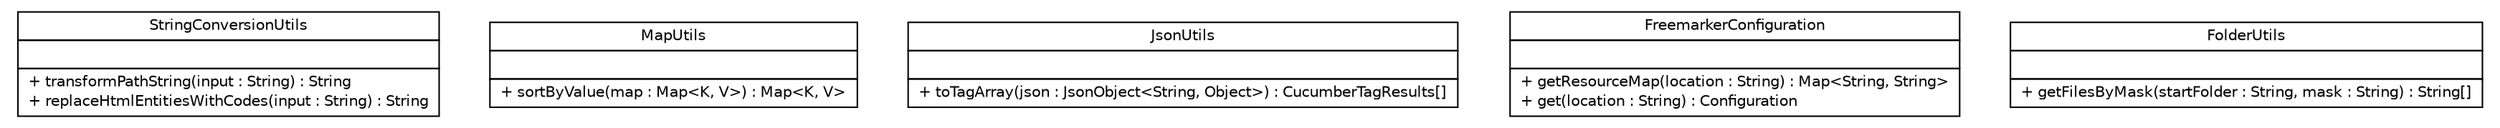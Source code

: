 #!/usr/local/bin/dot
#
# Class diagram 
# Generated by UMLGraph version R5_6 (http://www.umlgraph.org/)
#

digraph G {
	edge [fontname="Helvetica",fontsize=10,labelfontname="Helvetica",labelfontsize=10];
	node [fontname="Helvetica",fontsize=10,shape=plaintext];
	nodesep=0.25;
	ranksep=0.5;
	// com.github.mkolisnyk.cucumber.reporting.utils.helpers.StringConversionUtils
	c1550 [label=<<table title="com.github.mkolisnyk.cucumber.reporting.utils.helpers.StringConversionUtils" border="0" cellborder="1" cellspacing="0" cellpadding="2" port="p" href="./StringConversionUtils.html">
		<tr><td><table border="0" cellspacing="0" cellpadding="1">
<tr><td align="center" balign="center"> StringConversionUtils </td></tr>
		</table></td></tr>
		<tr><td><table border="0" cellspacing="0" cellpadding="1">
<tr><td align="left" balign="left">  </td></tr>
		</table></td></tr>
		<tr><td><table border="0" cellspacing="0" cellpadding="1">
<tr><td align="left" balign="left"> + transformPathString(input : String) : String </td></tr>
<tr><td align="left" balign="left"> + replaceHtmlEntitiesWithCodes(input : String) : String </td></tr>
		</table></td></tr>
		</table>>, URL="./StringConversionUtils.html", fontname="Helvetica", fontcolor="black", fontsize=10.0];
	// com.github.mkolisnyk.cucumber.reporting.utils.helpers.MapUtils
	c1551 [label=<<table title="com.github.mkolisnyk.cucumber.reporting.utils.helpers.MapUtils" border="0" cellborder="1" cellspacing="0" cellpadding="2" port="p" href="./MapUtils.html">
		<tr><td><table border="0" cellspacing="0" cellpadding="1">
<tr><td align="center" balign="center"> MapUtils </td></tr>
		</table></td></tr>
		<tr><td><table border="0" cellspacing="0" cellpadding="1">
<tr><td align="left" balign="left">  </td></tr>
		</table></td></tr>
		<tr><td><table border="0" cellspacing="0" cellpadding="1">
<tr><td align="left" balign="left"> + sortByValue(map : Map&lt;K, V&gt;) : Map&lt;K, V&gt; </td></tr>
		</table></td></tr>
		</table>>, URL="./MapUtils.html", fontname="Helvetica", fontcolor="black", fontsize=10.0];
	// com.github.mkolisnyk.cucumber.reporting.utils.helpers.JsonUtils
	c1552 [label=<<table title="com.github.mkolisnyk.cucumber.reporting.utils.helpers.JsonUtils" border="0" cellborder="1" cellspacing="0" cellpadding="2" port="p" href="./JsonUtils.html">
		<tr><td><table border="0" cellspacing="0" cellpadding="1">
<tr><td align="center" balign="center"> JsonUtils </td></tr>
		</table></td></tr>
		<tr><td><table border="0" cellspacing="0" cellpadding="1">
<tr><td align="left" balign="left">  </td></tr>
		</table></td></tr>
		<tr><td><table border="0" cellspacing="0" cellpadding="1">
<tr><td align="left" balign="left"> + toTagArray(json : JsonObject&lt;String, Object&gt;) : CucumberTagResults[] </td></tr>
		</table></td></tr>
		</table>>, URL="./JsonUtils.html", fontname="Helvetica", fontcolor="black", fontsize=10.0];
	// com.github.mkolisnyk.cucumber.reporting.utils.helpers.FreemarkerConfiguration
	c1553 [label=<<table title="com.github.mkolisnyk.cucumber.reporting.utils.helpers.FreemarkerConfiguration" border="0" cellborder="1" cellspacing="0" cellpadding="2" port="p" href="./FreemarkerConfiguration.html">
		<tr><td><table border="0" cellspacing="0" cellpadding="1">
<tr><td align="center" balign="center"> FreemarkerConfiguration </td></tr>
		</table></td></tr>
		<tr><td><table border="0" cellspacing="0" cellpadding="1">
<tr><td align="left" balign="left">  </td></tr>
		</table></td></tr>
		<tr><td><table border="0" cellspacing="0" cellpadding="1">
<tr><td align="left" balign="left"> + getResourceMap(location : String) : Map&lt;String, String&gt; </td></tr>
<tr><td align="left" balign="left"> + get(location : String) : Configuration </td></tr>
		</table></td></tr>
		</table>>, URL="./FreemarkerConfiguration.html", fontname="Helvetica", fontcolor="black", fontsize=10.0];
	// com.github.mkolisnyk.cucumber.reporting.utils.helpers.FolderUtils
	c1554 [label=<<table title="com.github.mkolisnyk.cucumber.reporting.utils.helpers.FolderUtils" border="0" cellborder="1" cellspacing="0" cellpadding="2" port="p" href="./FolderUtils.html">
		<tr><td><table border="0" cellspacing="0" cellpadding="1">
<tr><td align="center" balign="center"> FolderUtils </td></tr>
		</table></td></tr>
		<tr><td><table border="0" cellspacing="0" cellpadding="1">
<tr><td align="left" balign="left">  </td></tr>
		</table></td></tr>
		<tr><td><table border="0" cellspacing="0" cellpadding="1">
<tr><td align="left" balign="left"> + getFilesByMask(startFolder : String, mask : String) : String[] </td></tr>
		</table></td></tr>
		</table>>, URL="./FolderUtils.html", fontname="Helvetica", fontcolor="black", fontsize=10.0];
}

